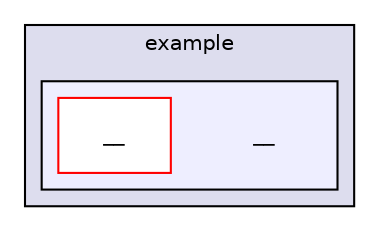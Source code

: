 digraph "fmod/android/fmodstudioapi10503android/api/studio/examples/eclipse/3d/obj/local/x86/objs-debug/example/__" {
  compound=true
  node [ fontsize="10", fontname="Helvetica"];
  edge [ labelfontsize="10", labelfontname="Helvetica"];
  subgraph clusterdir_5a8178221c2853c9fd302f26e9cb7af5 {
    graph [ bgcolor="#ddddee", pencolor="black", label="example" fontname="Helvetica", fontsize="10", URL="dir_5a8178221c2853c9fd302f26e9cb7af5.html"]
  subgraph clusterdir_391b52dcdd6bbb9a678371bd84971635 {
    graph [ bgcolor="#eeeeff", pencolor="black", label="" URL="dir_391b52dcdd6bbb9a678371bd84971635.html"];
    dir_391b52dcdd6bbb9a678371bd84971635 [shape=plaintext label="__"];
    dir_9f04bc105fe813b161cd6da3ade5f1c1 [shape=box label="__" color="red" fillcolor="white" style="filled" URL="dir_9f04bc105fe813b161cd6da3ade5f1c1.html"];
  }
  }
}
